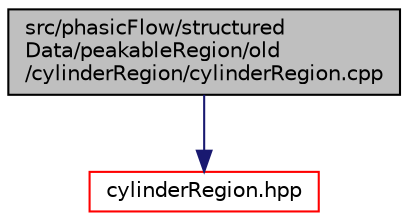 digraph "src/phasicFlow/structuredData/peakableRegion/old/cylinderRegion/cylinderRegion.cpp"
{
 // LATEX_PDF_SIZE
  edge [fontname="Helvetica",fontsize="10",labelfontname="Helvetica",labelfontsize="10"];
  node [fontname="Helvetica",fontsize="10",shape=record];
  Node1 [label="src/phasicFlow/structured\lData/peakableRegion/old\l/cylinderRegion/cylinderRegion.cpp",height=0.2,width=0.4,color="black", fillcolor="grey75", style="filled", fontcolor="black",tooltip=" "];
  Node1 -> Node2 [color="midnightblue",fontsize="10",style="solid",fontname="Helvetica"];
  Node2 [label="cylinderRegion.hpp",height=0.2,width=0.4,color="red", fillcolor="white", style="filled",URL="$cylinderRegion_8hpp.html",tooltip=" "];
}
